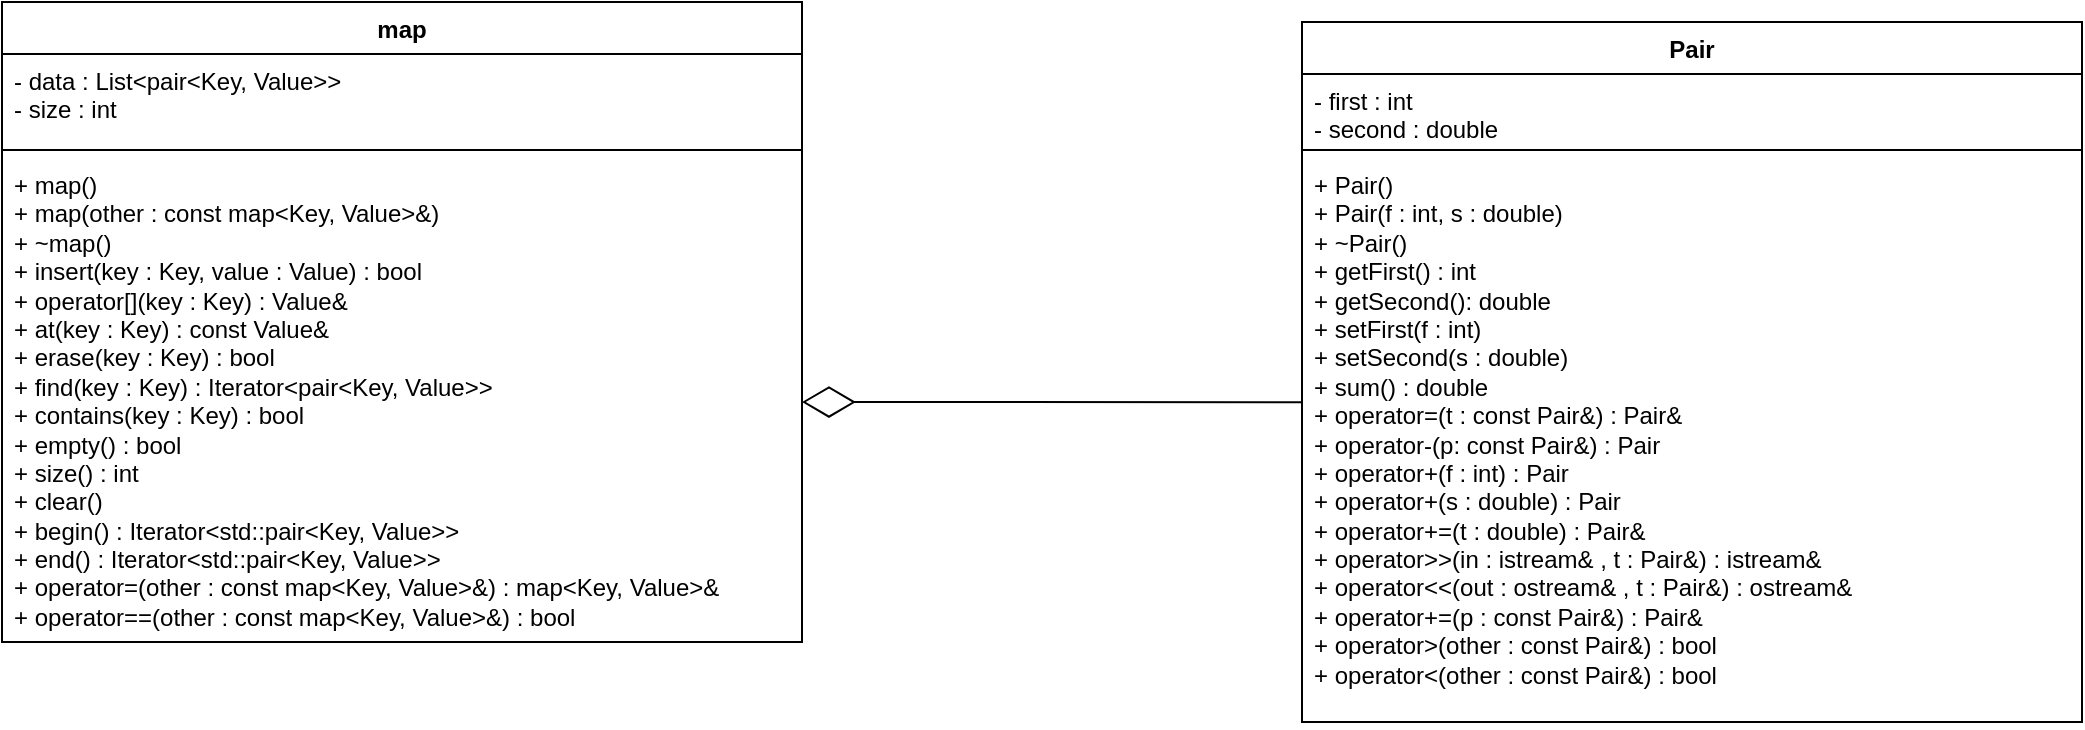 <mxfile version="26.0.9">
  <diagram name="Страница — 1" id="QljfcVJFZmWRaoIQy6jI">
    <mxGraphModel dx="1195" dy="1866" grid="1" gridSize="10" guides="1" tooltips="1" connect="1" arrows="1" fold="1" page="1" pageScale="1" pageWidth="827" pageHeight="1169" math="0" shadow="0">
      <root>
        <mxCell id="0" />
        <mxCell id="1" parent="0" />
        <mxCell id="91dfwV7Jj3RTRbBZ5p3v-1" value="Pair" style="swimlane;fontStyle=1;align=center;verticalAlign=top;childLayout=stackLayout;horizontal=1;startSize=26;horizontalStack=0;resizeParent=1;resizeParentMax=0;resizeLast=0;collapsible=1;marginBottom=0;whiteSpace=wrap;html=1;" parent="1" vertex="1">
          <mxGeometry x="690" y="-60" width="390" height="350" as="geometry" />
        </mxCell>
        <mxCell id="91dfwV7Jj3RTRbBZ5p3v-2" value="- first : int&lt;div&gt;- second : double&lt;br&gt;&lt;div&gt;&lt;br&gt;&lt;/div&gt;&lt;/div&gt;" style="text;strokeColor=none;fillColor=none;align=left;verticalAlign=top;spacingLeft=4;spacingRight=4;overflow=hidden;rotatable=0;points=[[0,0.5],[1,0.5]];portConstraint=eastwest;whiteSpace=wrap;html=1;" parent="91dfwV7Jj3RTRbBZ5p3v-1" vertex="1">
          <mxGeometry y="26" width="390" height="34" as="geometry" />
        </mxCell>
        <mxCell id="91dfwV7Jj3RTRbBZ5p3v-3" value="" style="line;strokeWidth=1;fillColor=none;align=left;verticalAlign=middle;spacingTop=-1;spacingLeft=3;spacingRight=3;rotatable=0;labelPosition=right;points=[];portConstraint=eastwest;strokeColor=inherit;" parent="91dfwV7Jj3RTRbBZ5p3v-1" vertex="1">
          <mxGeometry y="60" width="390" height="8" as="geometry" />
        </mxCell>
        <mxCell id="91dfwV7Jj3RTRbBZ5p3v-4" value="+ Pair()&lt;div&gt;&lt;div&gt;+ Pair(f : int, s : double)&lt;/div&gt;&lt;div&gt;+&amp;nbsp;~Pair()&lt;/div&gt;&lt;div&gt;+&amp;nbsp;getFirst() : int&lt;/div&gt;&lt;div&gt;+&amp;nbsp;getSecond(): double&lt;br&gt;&lt;/div&gt;&lt;div&gt;+&amp;nbsp;setFirst(f : int)&lt;/div&gt;&lt;div&gt;+&amp;nbsp;setSecond(s : double)&lt;br&gt;&lt;/div&gt;&lt;div&gt;+&amp;nbsp;sum() : double&lt;/div&gt;&lt;div&gt;+&amp;nbsp;operator=(t :&amp;nbsp;&lt;span style=&quot;background-color: transparent; color: light-dark(rgb(0, 0, 0), rgb(255, 255, 255));&quot;&gt;const Pair&amp;amp;&lt;/span&gt;&lt;span style=&quot;background-color: transparent; color: light-dark(rgb(0, 0, 0), rgb(255, 255, 255));&quot;&gt;) :&amp;nbsp;&lt;/span&gt;&lt;span style=&quot;background-color: transparent; color: light-dark(rgb(0, 0, 0), rgb(255, 255, 255));&quot;&gt;Pair&amp;amp;&lt;/span&gt;&lt;/div&gt;&lt;div&gt;&lt;div&gt;&lt;div&gt;+ operator-(p:&amp;nbsp;const Pair&amp;amp;) :&amp;nbsp;&lt;span style=&quot;background-color: transparent;&quot;&gt;Pair&lt;/span&gt;&lt;/div&gt;&lt;/div&gt;&lt;/div&gt;&lt;/div&gt;&lt;div&gt;&lt;div&gt;&lt;div&gt;+ operator+(f : int) :&amp;nbsp;&lt;span style=&quot;background-color: transparent;&quot;&gt;Pair&lt;/span&gt;&lt;/div&gt;&lt;div&gt;&lt;/div&gt;&lt;/div&gt;&lt;div&gt;&lt;div&gt;+ operator+(s : double) :&amp;nbsp;&lt;span style=&quot;background-color: transparent;&quot;&gt;Pair&lt;/span&gt;&lt;br&gt;&lt;/div&gt;&lt;div&gt;&lt;span style=&quot;background-color: transparent;&quot;&gt;+&amp;nbsp;&lt;/span&gt;&lt;span style=&quot;background-color: transparent;&quot;&gt;operator+=(t : double) :&amp;nbsp;&lt;/span&gt;&lt;span style=&quot;background-color: transparent;&quot;&gt;Pair&amp;amp;&lt;/span&gt;&lt;/div&gt;&lt;div&gt;&lt;div&gt;+&amp;nbsp;&lt;span style=&quot;background-color: transparent;&quot;&gt;operator&amp;gt;&amp;gt;(in : istream&amp;amp; , t : Pair&amp;amp;) :&amp;nbsp;&lt;/span&gt;&lt;span style=&quot;background-color: transparent;&quot;&gt;istream&amp;amp;&lt;/span&gt;&lt;/div&gt;&lt;div&gt;+&amp;nbsp;&lt;span style=&quot;background-color: transparent;&quot;&gt;operator&amp;lt;&amp;lt;(out : ostream&amp;amp; , t : Pair&amp;amp;) :&amp;nbsp;&lt;/span&gt;&lt;span style=&quot;background-color: transparent;&quot;&gt;ostream&amp;amp;&lt;/span&gt;&lt;span style=&quot;background-color: transparent;&quot;&gt;&lt;br&gt;&lt;/span&gt;&lt;/div&gt;&lt;div&gt;&lt;span style=&quot;background-color: transparent;&quot;&gt;+ operator+=(p :&amp;nbsp;&lt;/span&gt;&lt;span style=&quot;background-color: transparent; color: light-dark(rgb(0, 0, 0), rgb(255, 255, 255));&quot;&gt;const Pair&amp;amp;&lt;/span&gt;&lt;span style=&quot;background-color: transparent; color: light-dark(rgb(0, 0, 0), rgb(255, 255, 255));&quot;&gt;) :&amp;nbsp;&lt;/span&gt;&lt;span style=&quot;background-color: transparent;&quot;&gt;Pair&amp;amp;&lt;/span&gt;&lt;/div&gt;&lt;div&gt;&lt;span style=&quot;background-color: transparent;&quot;&gt;+&amp;nbsp;&lt;/span&gt;&lt;span style=&quot;background-color: transparent;&quot;&gt;operator&amp;gt;(other :&amp;nbsp;&lt;/span&gt;&lt;span style=&quot;background-color: transparent; color: light-dark(rgb(0, 0, 0), rgb(255, 255, 255));&quot;&gt;const Pair&amp;amp;&lt;/span&gt;&lt;span style=&quot;background-color: transparent; color: light-dark(rgb(0, 0, 0), rgb(255, 255, 255));&quot;&gt;) : bool&lt;/span&gt;&lt;/div&gt;&lt;div&gt;&lt;span style=&quot;background-color: transparent;&quot;&gt;+&amp;nbsp;&lt;/span&gt;&lt;span style=&quot;background-color: transparent;&quot;&gt;operator&amp;lt;(other :&amp;nbsp;&lt;/span&gt;&lt;span style=&quot;color: light-dark(rgb(0, 0, 0), rgb(255, 255, 255)); background-color: transparent;&quot;&gt;const Pair&amp;amp;&lt;/span&gt;&lt;span style=&quot;color: light-dark(rgb(0, 0, 0), rgb(255, 255, 255)); background-color: transparent;&quot;&gt;) : bool&lt;/span&gt;&lt;span style=&quot;background-color: transparent; color: light-dark(rgb(0, 0, 0), rgb(255, 255, 255));&quot;&gt;&lt;br&gt;&lt;/span&gt;&lt;/div&gt;&lt;div&gt;&lt;br&gt;&lt;/div&gt;&lt;/div&gt;&lt;div&gt;&lt;br&gt;&lt;/div&gt;&lt;/div&gt;&lt;div&gt;&lt;br&gt;&lt;/div&gt;&lt;/div&gt;&lt;div&gt;&lt;br&gt;&lt;/div&gt;" style="text;strokeColor=none;fillColor=none;align=left;verticalAlign=top;spacingLeft=4;spacingRight=4;overflow=hidden;rotatable=0;points=[[0,0.5],[1,0.5]];portConstraint=eastwest;whiteSpace=wrap;html=1;" parent="91dfwV7Jj3RTRbBZ5p3v-1" vertex="1">
          <mxGeometry y="68" width="390" height="282" as="geometry" />
        </mxCell>
        <mxCell id="tNfhhNi1VwKd5WDU_9ZS-5" value="" style="endArrow=diamondThin;endFill=0;endSize=24;html=1;rounded=0;entryX=0.523;entryY=-0.004;entryDx=0;entryDy=0;entryPerimeter=0;exitX=0;exitY=0.433;exitDx=0;exitDy=0;exitPerimeter=0;" parent="1" source="91dfwV7Jj3RTRbBZ5p3v-4" edge="1">
          <mxGeometry width="160" relative="1" as="geometry">
            <mxPoint x="519" y="130" as="sourcePoint" />
            <mxPoint x="440" y="130" as="targetPoint" />
          </mxGeometry>
        </mxCell>
        <mxCell id="wIn7G5tbr_BXGc94tNYa-1" value="map" style="swimlane;fontStyle=1;align=center;verticalAlign=top;childLayout=stackLayout;horizontal=1;startSize=26;horizontalStack=0;resizeParent=1;resizeParentMax=0;resizeLast=0;collapsible=1;marginBottom=0;whiteSpace=wrap;html=1;" parent="1" vertex="1">
          <mxGeometry x="40" y="-70" width="400" height="320" as="geometry" />
        </mxCell>
        <mxCell id="wIn7G5tbr_BXGc94tNYa-2" value="- data : List&amp;lt;pair&amp;lt;Key, Value&amp;gt;&amp;gt;&lt;div&gt;- size : int&lt;/div&gt;" style="text;strokeColor=none;fillColor=none;align=left;verticalAlign=top;spacingLeft=4;spacingRight=4;overflow=hidden;rotatable=0;points=[[0,0.5],[1,0.5]];portConstraint=eastwest;whiteSpace=wrap;html=1;" parent="wIn7G5tbr_BXGc94tNYa-1" vertex="1">
          <mxGeometry y="26" width="400" height="44" as="geometry" />
        </mxCell>
        <mxCell id="wIn7G5tbr_BXGc94tNYa-3" value="" style="line;strokeWidth=1;fillColor=none;align=left;verticalAlign=middle;spacingTop=-1;spacingLeft=3;spacingRight=3;rotatable=0;labelPosition=right;points=[];portConstraint=eastwest;strokeColor=inherit;" parent="wIn7G5tbr_BXGc94tNYa-1" vertex="1">
          <mxGeometry y="70" width="400" height="8" as="geometry" />
        </mxCell>
        <mxCell id="wIn7G5tbr_BXGc94tNYa-4" value="&lt;div&gt;&lt;span style=&quot;background-color: transparent; color: light-dark(rgb(0, 0, 0), rgb(255, 255, 255));&quot;&gt;+ map()&lt;/span&gt;&lt;br&gt;&lt;/div&gt;&lt;div&gt;+ map(other : const map&amp;lt;Key, Value&amp;gt;&amp;amp;)&lt;/div&gt;&lt;div&gt;+ ~map()&lt;/div&gt;&lt;div&gt;+ insert(key : Key, value : Value) : bool&lt;/div&gt;&lt;div&gt;+ operator[](key : Key) : Value&amp;amp;&lt;/div&gt;&lt;div&gt;+ at(key : Key) : const Value&amp;amp;&lt;/div&gt;&lt;div&gt;+ erase(key : Key) : bool&lt;/div&gt;&lt;div&gt;+ find(key : Key) : Iterator&amp;lt;pair&amp;lt;Key, Value&amp;gt;&amp;gt;&lt;/div&gt;&lt;div&gt;+ contains(key : Key) : bool&lt;/div&gt;&lt;div&gt;+ empty() : bool&lt;/div&gt;&lt;div&gt;+ size() : int&lt;/div&gt;&lt;div&gt;+ clear()&lt;/div&gt;&lt;div&gt;+ begin() : Iterator&amp;lt;std::pair&amp;lt;Key, Value&amp;gt;&amp;gt;&lt;/div&gt;&lt;div&gt;+ end() : Iterator&amp;lt;std::pair&amp;lt;Key, Value&amp;gt;&amp;gt;&lt;/div&gt;&lt;div&gt;+ operator=(other : const map&amp;lt;Key, Value&amp;gt;&amp;amp;) : map&amp;lt;Key, Value&amp;gt;&amp;amp;&lt;/div&gt;&lt;div&gt;+ operator==(other : const map&amp;lt;Key, Value&amp;gt;&amp;amp;) : bool&lt;/div&gt;" style="text;strokeColor=none;fillColor=none;align=left;verticalAlign=top;spacingLeft=4;spacingRight=4;overflow=hidden;rotatable=0;points=[[0,0.5],[1,0.5]];portConstraint=eastwest;whiteSpace=wrap;html=1;" parent="wIn7G5tbr_BXGc94tNYa-1" vertex="1">
          <mxGeometry y="78" width="400" height="242" as="geometry" />
        </mxCell>
      </root>
    </mxGraphModel>
  </diagram>
</mxfile>
